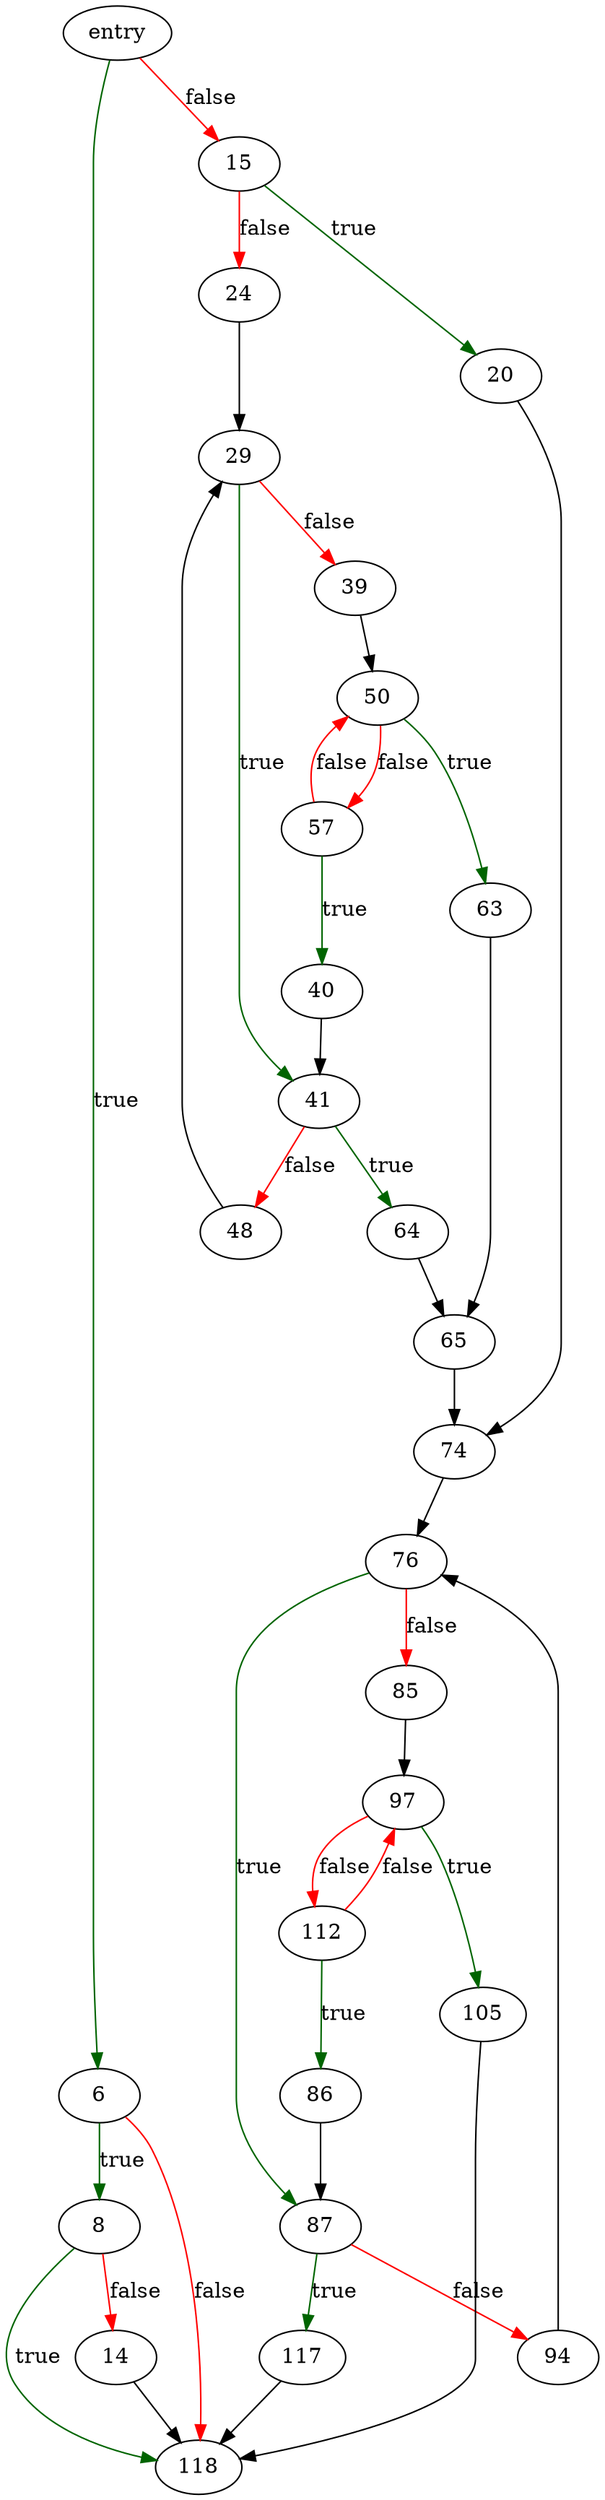 digraph "mpsort_with_tmp" {
	// Node definitions.
	4 [label=entry];
	6;
	8;
	14;
	15;
	20;
	24;
	29;
	39;
	40;
	41;
	48;
	50;
	57;
	63;
	64;
	65;
	74;
	76;
	85;
	86;
	87;
	94;
	97;
	105;
	112;
	117;
	118;

	// Edge definitions.
	4 -> 6 [
		color=darkgreen
		label=true
	];
	4 -> 15 [
		color=red
		label=false
	];
	6 -> 8 [
		color=darkgreen
		label=true
	];
	6 -> 118 [
		color=red
		label=false
	];
	8 -> 14 [
		color=red
		label=false
	];
	8 -> 118 [
		color=darkgreen
		label=true
	];
	14 -> 118;
	15 -> 20 [
		color=darkgreen
		label=true
	];
	15 -> 24 [
		color=red
		label=false
	];
	20 -> 74;
	24 -> 29;
	29 -> 39 [
		color=red
		label=false
	];
	29 -> 41 [
		color=darkgreen
		label=true
	];
	39 -> 50;
	40 -> 41;
	41 -> 48 [
		color=red
		label=false
	];
	41 -> 64 [
		color=darkgreen
		label=true
	];
	48 -> 29;
	50 -> 57 [
		color=red
		label=false
	];
	50 -> 63 [
		color=darkgreen
		label=true
	];
	57 -> 40 [
		color=darkgreen
		label=true
	];
	57 -> 50 [
		color=red
		label=false
	];
	63 -> 65;
	64 -> 65;
	65 -> 74;
	74 -> 76;
	76 -> 85 [
		color=red
		label=false
	];
	76 -> 87 [
		color=darkgreen
		label=true
	];
	85 -> 97;
	86 -> 87;
	87 -> 94 [
		color=red
		label=false
	];
	87 -> 117 [
		color=darkgreen
		label=true
	];
	94 -> 76;
	97 -> 105 [
		color=darkgreen
		label=true
	];
	97 -> 112 [
		color=red
		label=false
	];
	105 -> 118;
	112 -> 86 [
		color=darkgreen
		label=true
	];
	112 -> 97 [
		color=red
		label=false
	];
	117 -> 118;
}